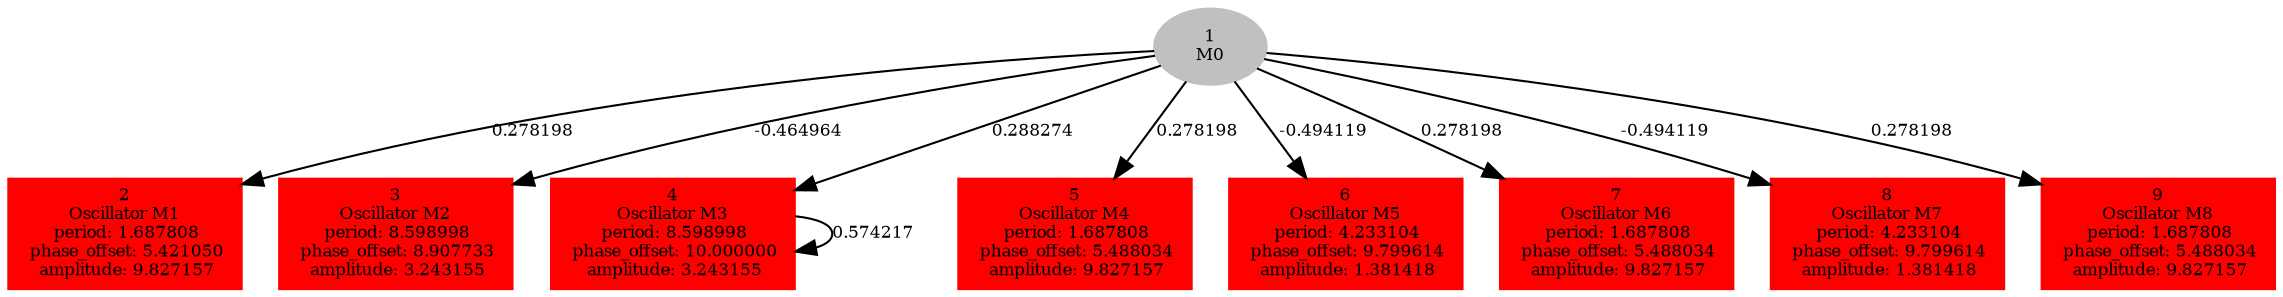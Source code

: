  digraph g{ forcelabels=true;
1[label=<1<BR/>M0>,color="grey",style=filled,fontsize=8];
2 [label=<2<BR />Oscillator M1<BR /> period: 1.687808<BR /> phase_offset: 5.421050<BR /> amplitude: 9.827157>, shape=box,color=red,style=filled,fontsize=8];3 [label=<3<BR />Oscillator M2<BR /> period: 8.598998<BR /> phase_offset: 8.907733<BR /> amplitude: 3.243155>, shape=box,color=red,style=filled,fontsize=8];4 [label=<4<BR />Oscillator M3<BR /> period: 8.598998<BR /> phase_offset: 10.000000<BR /> amplitude: 3.243155>, shape=box,color=red,style=filled,fontsize=8];5 [label=<5<BR />Oscillator M4<BR /> period: 1.687808<BR /> phase_offset: 5.488034<BR /> amplitude: 9.827157>, shape=box,color=red,style=filled,fontsize=8];6 [label=<6<BR />Oscillator M5<BR /> period: 4.233104<BR /> phase_offset: 9.799614<BR /> amplitude: 1.381418>, shape=box,color=red,style=filled,fontsize=8];7 [label=<7<BR />Oscillator M6<BR /> period: 1.687808<BR /> phase_offset: 5.488034<BR /> amplitude: 9.827157>, shape=box,color=red,style=filled,fontsize=8];8 [label=<8<BR />Oscillator M7<BR /> period: 4.233104<BR /> phase_offset: 9.799614<BR /> amplitude: 1.381418>, shape=box,color=red,style=filled,fontsize=8];9 [label=<9<BR />Oscillator M8<BR /> period: 1.687808<BR /> phase_offset: 5.488034<BR /> amplitude: 9.827157>, shape=box,color=red,style=filled,fontsize=8];1 -> 2[label="0.278198 ",fontsize="8"];
1 -> 3[label="-0.464964 ",fontsize="8"];
1 -> 4[label="0.288274 ",fontsize="8"];
1 -> 5[label="0.278198 ",fontsize="8"];
1 -> 6[label="-0.494119 ",fontsize="8"];
1 -> 7[label="0.278198 ",fontsize="8"];
1 -> 8[label="-0.494119 ",fontsize="8"];
1 -> 9[label="0.278198 ",fontsize="8"];
4 -> 4[label="0.574217 ",fontsize="8"];
 }
